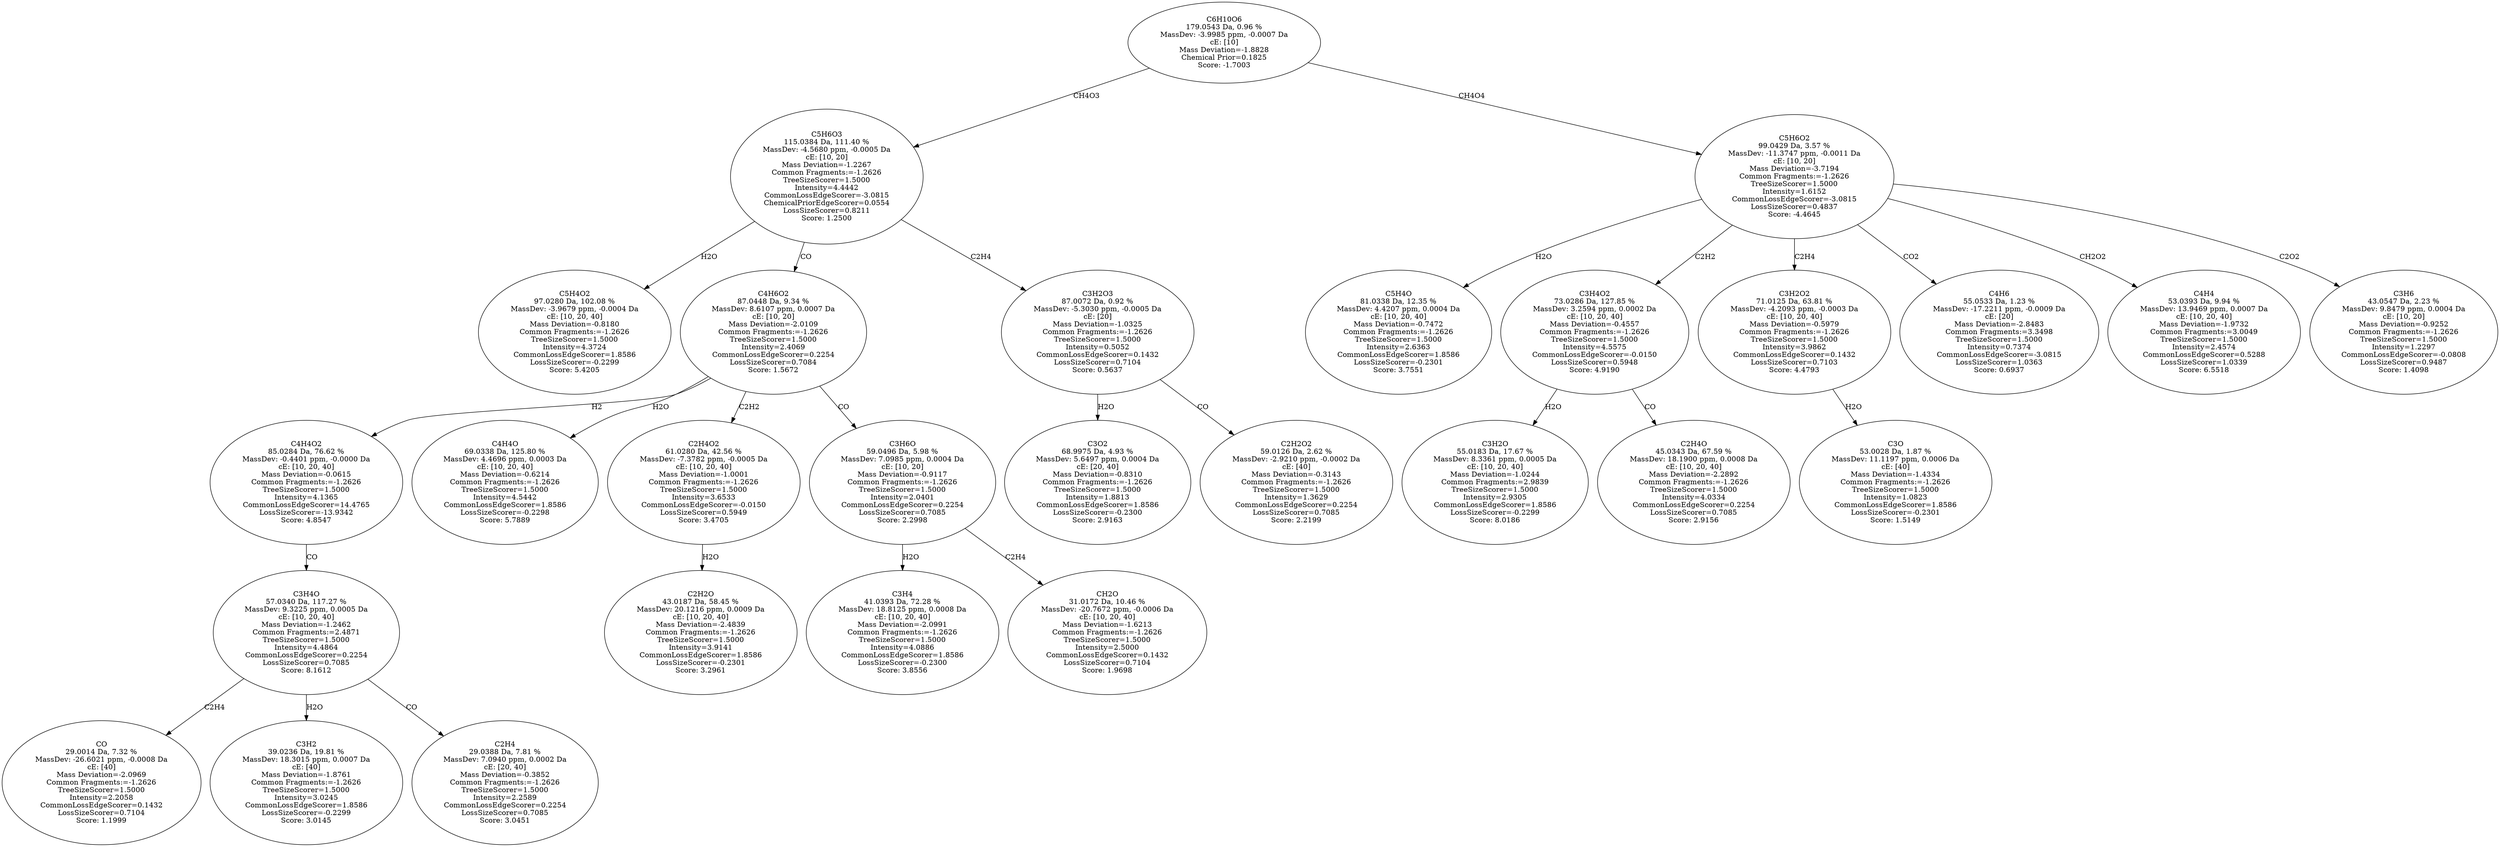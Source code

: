strict digraph {
v1 [label="C5H4O2\n97.0280 Da, 102.08 %\nMassDev: -3.9679 ppm, -0.0004 Da\ncE: [10, 20, 40]\nMass Deviation=-0.8180\nCommon Fragments:=-1.2626\nTreeSizeScorer=1.5000\nIntensity=4.3724\nCommonLossEdgeScorer=1.8586\nLossSizeScorer=-0.2299\nScore: 5.4205"];
v2 [label="CO\n29.0014 Da, 7.32 %\nMassDev: -26.6021 ppm, -0.0008 Da\ncE: [40]\nMass Deviation=-2.0969\nCommon Fragments:=-1.2626\nTreeSizeScorer=1.5000\nIntensity=2.2058\nCommonLossEdgeScorer=0.1432\nLossSizeScorer=0.7104\nScore: 1.1999"];
v3 [label="C3H2\n39.0236 Da, 19.81 %\nMassDev: 18.3015 ppm, 0.0007 Da\ncE: [40]\nMass Deviation=-1.8761\nCommon Fragments:=-1.2626\nTreeSizeScorer=1.5000\nIntensity=3.0245\nCommonLossEdgeScorer=1.8586\nLossSizeScorer=-0.2299\nScore: 3.0145"];
v4 [label="C2H4\n29.0388 Da, 7.81 %\nMassDev: 7.0940 ppm, 0.0002 Da\ncE: [20, 40]\nMass Deviation=-0.3852\nCommon Fragments:=-1.2626\nTreeSizeScorer=1.5000\nIntensity=2.2589\nCommonLossEdgeScorer=0.2254\nLossSizeScorer=0.7085\nScore: 3.0451"];
v5 [label="C3H4O\n57.0340 Da, 117.27 %\nMassDev: 9.3225 ppm, 0.0005 Da\ncE: [10, 20, 40]\nMass Deviation=-1.2462\nCommon Fragments:=2.4871\nTreeSizeScorer=1.5000\nIntensity=4.4864\nCommonLossEdgeScorer=0.2254\nLossSizeScorer=0.7085\nScore: 8.1612"];
v6 [label="C4H4O2\n85.0284 Da, 76.62 %\nMassDev: -0.4401 ppm, -0.0000 Da\ncE: [10, 20, 40]\nMass Deviation=-0.0615\nCommon Fragments:=-1.2626\nTreeSizeScorer=1.5000\nIntensity=4.1365\nCommonLossEdgeScorer=14.4765\nLossSizeScorer=-13.9342\nScore: 4.8547"];
v7 [label="C4H4O\n69.0338 Da, 125.80 %\nMassDev: 4.4696 ppm, 0.0003 Da\ncE: [10, 20, 40]\nMass Deviation=-0.6214\nCommon Fragments:=-1.2626\nTreeSizeScorer=1.5000\nIntensity=4.5442\nCommonLossEdgeScorer=1.8586\nLossSizeScorer=-0.2298\nScore: 5.7889"];
v8 [label="C2H2O\n43.0187 Da, 58.45 %\nMassDev: 20.1216 ppm, 0.0009 Da\ncE: [10, 20, 40]\nMass Deviation=-2.4839\nCommon Fragments:=-1.2626\nTreeSizeScorer=1.5000\nIntensity=3.9141\nCommonLossEdgeScorer=1.8586\nLossSizeScorer=-0.2301\nScore: 3.2961"];
v9 [label="C2H4O2\n61.0280 Da, 42.56 %\nMassDev: -7.3782 ppm, -0.0005 Da\ncE: [10, 20, 40]\nMass Deviation=-1.0001\nCommon Fragments:=-1.2626\nTreeSizeScorer=1.5000\nIntensity=3.6533\nCommonLossEdgeScorer=-0.0150\nLossSizeScorer=0.5949\nScore: 3.4705"];
v10 [label="C3H4\n41.0393 Da, 72.28 %\nMassDev: 18.8125 ppm, 0.0008 Da\ncE: [10, 20, 40]\nMass Deviation=-2.0991\nCommon Fragments:=-1.2626\nTreeSizeScorer=1.5000\nIntensity=4.0886\nCommonLossEdgeScorer=1.8586\nLossSizeScorer=-0.2300\nScore: 3.8556"];
v11 [label="CH2O\n31.0172 Da, 10.46 %\nMassDev: -20.7672 ppm, -0.0006 Da\ncE: [10, 20, 40]\nMass Deviation=-1.6213\nCommon Fragments:=-1.2626\nTreeSizeScorer=1.5000\nIntensity=2.5000\nCommonLossEdgeScorer=0.1432\nLossSizeScorer=0.7104\nScore: 1.9698"];
v12 [label="C3H6O\n59.0496 Da, 5.98 %\nMassDev: 7.0985 ppm, 0.0004 Da\ncE: [10, 20]\nMass Deviation=-0.9117\nCommon Fragments:=-1.2626\nTreeSizeScorer=1.5000\nIntensity=2.0401\nCommonLossEdgeScorer=0.2254\nLossSizeScorer=0.7085\nScore: 2.2998"];
v13 [label="C4H6O2\n87.0448 Da, 9.34 %\nMassDev: 8.6107 ppm, 0.0007 Da\ncE: [10, 20]\nMass Deviation=-2.0109\nCommon Fragments:=-1.2626\nTreeSizeScorer=1.5000\nIntensity=2.4069\nCommonLossEdgeScorer=0.2254\nLossSizeScorer=0.7084\nScore: 1.5672"];
v14 [label="C3O2\n68.9975 Da, 4.93 %\nMassDev: 5.6497 ppm, 0.0004 Da\ncE: [20, 40]\nMass Deviation=-0.8310\nCommon Fragments:=-1.2626\nTreeSizeScorer=1.5000\nIntensity=1.8813\nCommonLossEdgeScorer=1.8586\nLossSizeScorer=-0.2300\nScore: 2.9163"];
v15 [label="C2H2O2\n59.0126 Da, 2.62 %\nMassDev: -2.9210 ppm, -0.0002 Da\ncE: [40]\nMass Deviation=-0.3143\nCommon Fragments:=-1.2626\nTreeSizeScorer=1.5000\nIntensity=1.3629\nCommonLossEdgeScorer=0.2254\nLossSizeScorer=0.7085\nScore: 2.2199"];
v16 [label="C3H2O3\n87.0072 Da, 0.92 %\nMassDev: -5.3030 ppm, -0.0005 Da\ncE: [20]\nMass Deviation=-1.0325\nCommon Fragments:=-1.2626\nTreeSizeScorer=1.5000\nIntensity=0.5052\nCommonLossEdgeScorer=0.1432\nLossSizeScorer=0.7104\nScore: 0.5637"];
v17 [label="C5H6O3\n115.0384 Da, 111.40 %\nMassDev: -4.5680 ppm, -0.0005 Da\ncE: [10, 20]\nMass Deviation=-1.2267\nCommon Fragments:=-1.2626\nTreeSizeScorer=1.5000\nIntensity=4.4442\nCommonLossEdgeScorer=-3.0815\nChemicalPriorEdgeScorer=0.0554\nLossSizeScorer=0.8211\nScore: 1.2500"];
v18 [label="C5H4O\n81.0338 Da, 12.35 %\nMassDev: 4.4207 ppm, 0.0004 Da\ncE: [10, 20, 40]\nMass Deviation=-0.7472\nCommon Fragments:=-1.2626\nTreeSizeScorer=1.5000\nIntensity=2.6363\nCommonLossEdgeScorer=1.8586\nLossSizeScorer=-0.2301\nScore: 3.7551"];
v19 [label="C3H2O\n55.0183 Da, 17.67 %\nMassDev: 8.3361 ppm, 0.0005 Da\ncE: [10, 20, 40]\nMass Deviation=-1.0244\nCommon Fragments:=2.9839\nTreeSizeScorer=1.5000\nIntensity=2.9305\nCommonLossEdgeScorer=1.8586\nLossSizeScorer=-0.2299\nScore: 8.0186"];
v20 [label="C2H4O\n45.0343 Da, 67.59 %\nMassDev: 18.1900 ppm, 0.0008 Da\ncE: [10, 20, 40]\nMass Deviation=-2.2892\nCommon Fragments:=-1.2626\nTreeSizeScorer=1.5000\nIntensity=4.0334\nCommonLossEdgeScorer=0.2254\nLossSizeScorer=0.7085\nScore: 2.9156"];
v21 [label="C3H4O2\n73.0286 Da, 127.85 %\nMassDev: 3.2594 ppm, 0.0002 Da\ncE: [10, 20, 40]\nMass Deviation=-0.4557\nCommon Fragments:=-1.2626\nTreeSizeScorer=1.5000\nIntensity=4.5575\nCommonLossEdgeScorer=-0.0150\nLossSizeScorer=0.5948\nScore: 4.9190"];
v22 [label="C3O\n53.0028 Da, 1.87 %\nMassDev: 11.1197 ppm, 0.0006 Da\ncE: [40]\nMass Deviation=-1.4334\nCommon Fragments:=-1.2626\nTreeSizeScorer=1.5000\nIntensity=1.0823\nCommonLossEdgeScorer=1.8586\nLossSizeScorer=-0.2301\nScore: 1.5149"];
v23 [label="C3H2O2\n71.0125 Da, 63.81 %\nMassDev: -4.2093 ppm, -0.0003 Da\ncE: [10, 20, 40]\nMass Deviation=-0.5979\nCommon Fragments:=-1.2626\nTreeSizeScorer=1.5000\nIntensity=3.9862\nCommonLossEdgeScorer=0.1432\nLossSizeScorer=0.7103\nScore: 4.4793"];
v24 [label="C4H6\n55.0533 Da, 1.23 %\nMassDev: -17.2211 ppm, -0.0009 Da\ncE: [20]\nMass Deviation=-2.8483\nCommon Fragments:=3.3498\nTreeSizeScorer=1.5000\nIntensity=0.7374\nCommonLossEdgeScorer=-3.0815\nLossSizeScorer=1.0363\nScore: 0.6937"];
v25 [label="C4H4\n53.0393 Da, 9.94 %\nMassDev: 13.9469 ppm, 0.0007 Da\ncE: [10, 20, 40]\nMass Deviation=-1.9732\nCommon Fragments:=3.0049\nTreeSizeScorer=1.5000\nIntensity=2.4574\nCommonLossEdgeScorer=0.5288\nLossSizeScorer=1.0339\nScore: 6.5518"];
v26 [label="C3H6\n43.0547 Da, 2.23 %\nMassDev: 9.8479 ppm, 0.0004 Da\ncE: [10, 20]\nMass Deviation=-0.9252\nCommon Fragments:=-1.2626\nTreeSizeScorer=1.5000\nIntensity=1.2297\nCommonLossEdgeScorer=-0.0808\nLossSizeScorer=0.9487\nScore: 1.4098"];
v27 [label="C5H6O2\n99.0429 Da, 3.57 %\nMassDev: -11.3747 ppm, -0.0011 Da\ncE: [10, 20]\nMass Deviation=-3.7194\nCommon Fragments:=-1.2626\nTreeSizeScorer=1.5000\nIntensity=1.6152\nCommonLossEdgeScorer=-3.0815\nLossSizeScorer=0.4837\nScore: -4.4645"];
v28 [label="C6H10O6\n179.0543 Da, 0.96 %\nMassDev: -3.9985 ppm, -0.0007 Da\ncE: [10]\nMass Deviation=-1.8828\nChemical Prior=0.1825\nScore: -1.7003"];
v17 -> v1 [label="H2O"];
v5 -> v2 [label="C2H4"];
v5 -> v3 [label="H2O"];
v5 -> v4 [label="CO"];
v6 -> v5 [label="CO"];
v13 -> v6 [label="H2"];
v13 -> v7 [label="H2O"];
v9 -> v8 [label="H2O"];
v13 -> v9 [label="C2H2"];
v12 -> v10 [label="H2O"];
v12 -> v11 [label="C2H4"];
v13 -> v12 [label="CO"];
v17 -> v13 [label="CO"];
v16 -> v14 [label="H2O"];
v16 -> v15 [label="CO"];
v17 -> v16 [label="C2H4"];
v28 -> v17 [label="CH4O3"];
v27 -> v18 [label="H2O"];
v21 -> v19 [label="H2O"];
v21 -> v20 [label="CO"];
v27 -> v21 [label="C2H2"];
v23 -> v22 [label="H2O"];
v27 -> v23 [label="C2H4"];
v27 -> v24 [label="CO2"];
v27 -> v25 [label="CH2O2"];
v27 -> v26 [label="C2O2"];
v28 -> v27 [label="CH4O4"];
}